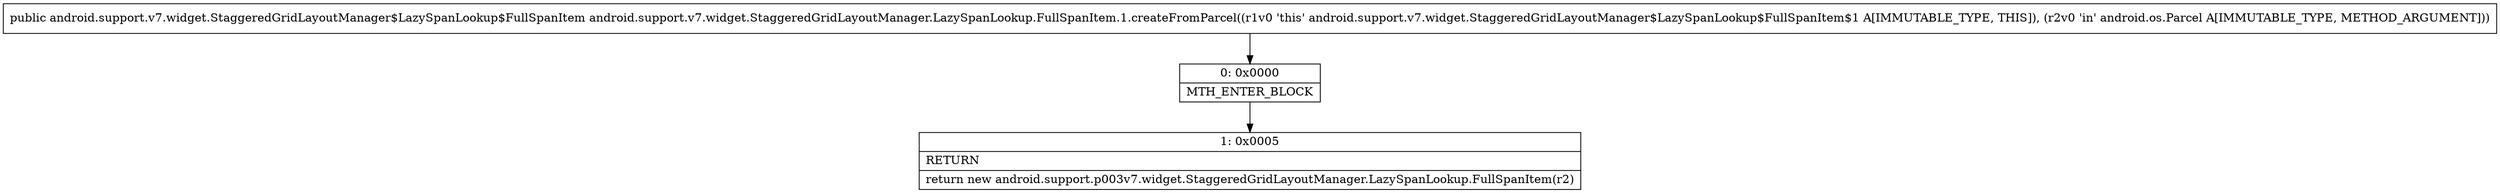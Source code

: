 digraph "CFG forandroid.support.v7.widget.StaggeredGridLayoutManager.LazySpanLookup.FullSpanItem.1.createFromParcel(Landroid\/os\/Parcel;)Landroid\/support\/v7\/widget\/StaggeredGridLayoutManager$LazySpanLookup$FullSpanItem;" {
Node_0 [shape=record,label="{0\:\ 0x0000|MTH_ENTER_BLOCK\l}"];
Node_1 [shape=record,label="{1\:\ 0x0005|RETURN\l|return new android.support.p003v7.widget.StaggeredGridLayoutManager.LazySpanLookup.FullSpanItem(r2)\l}"];
MethodNode[shape=record,label="{public android.support.v7.widget.StaggeredGridLayoutManager$LazySpanLookup$FullSpanItem android.support.v7.widget.StaggeredGridLayoutManager.LazySpanLookup.FullSpanItem.1.createFromParcel((r1v0 'this' android.support.v7.widget.StaggeredGridLayoutManager$LazySpanLookup$FullSpanItem$1 A[IMMUTABLE_TYPE, THIS]), (r2v0 'in' android.os.Parcel A[IMMUTABLE_TYPE, METHOD_ARGUMENT])) }"];
MethodNode -> Node_0;
Node_0 -> Node_1;
}

